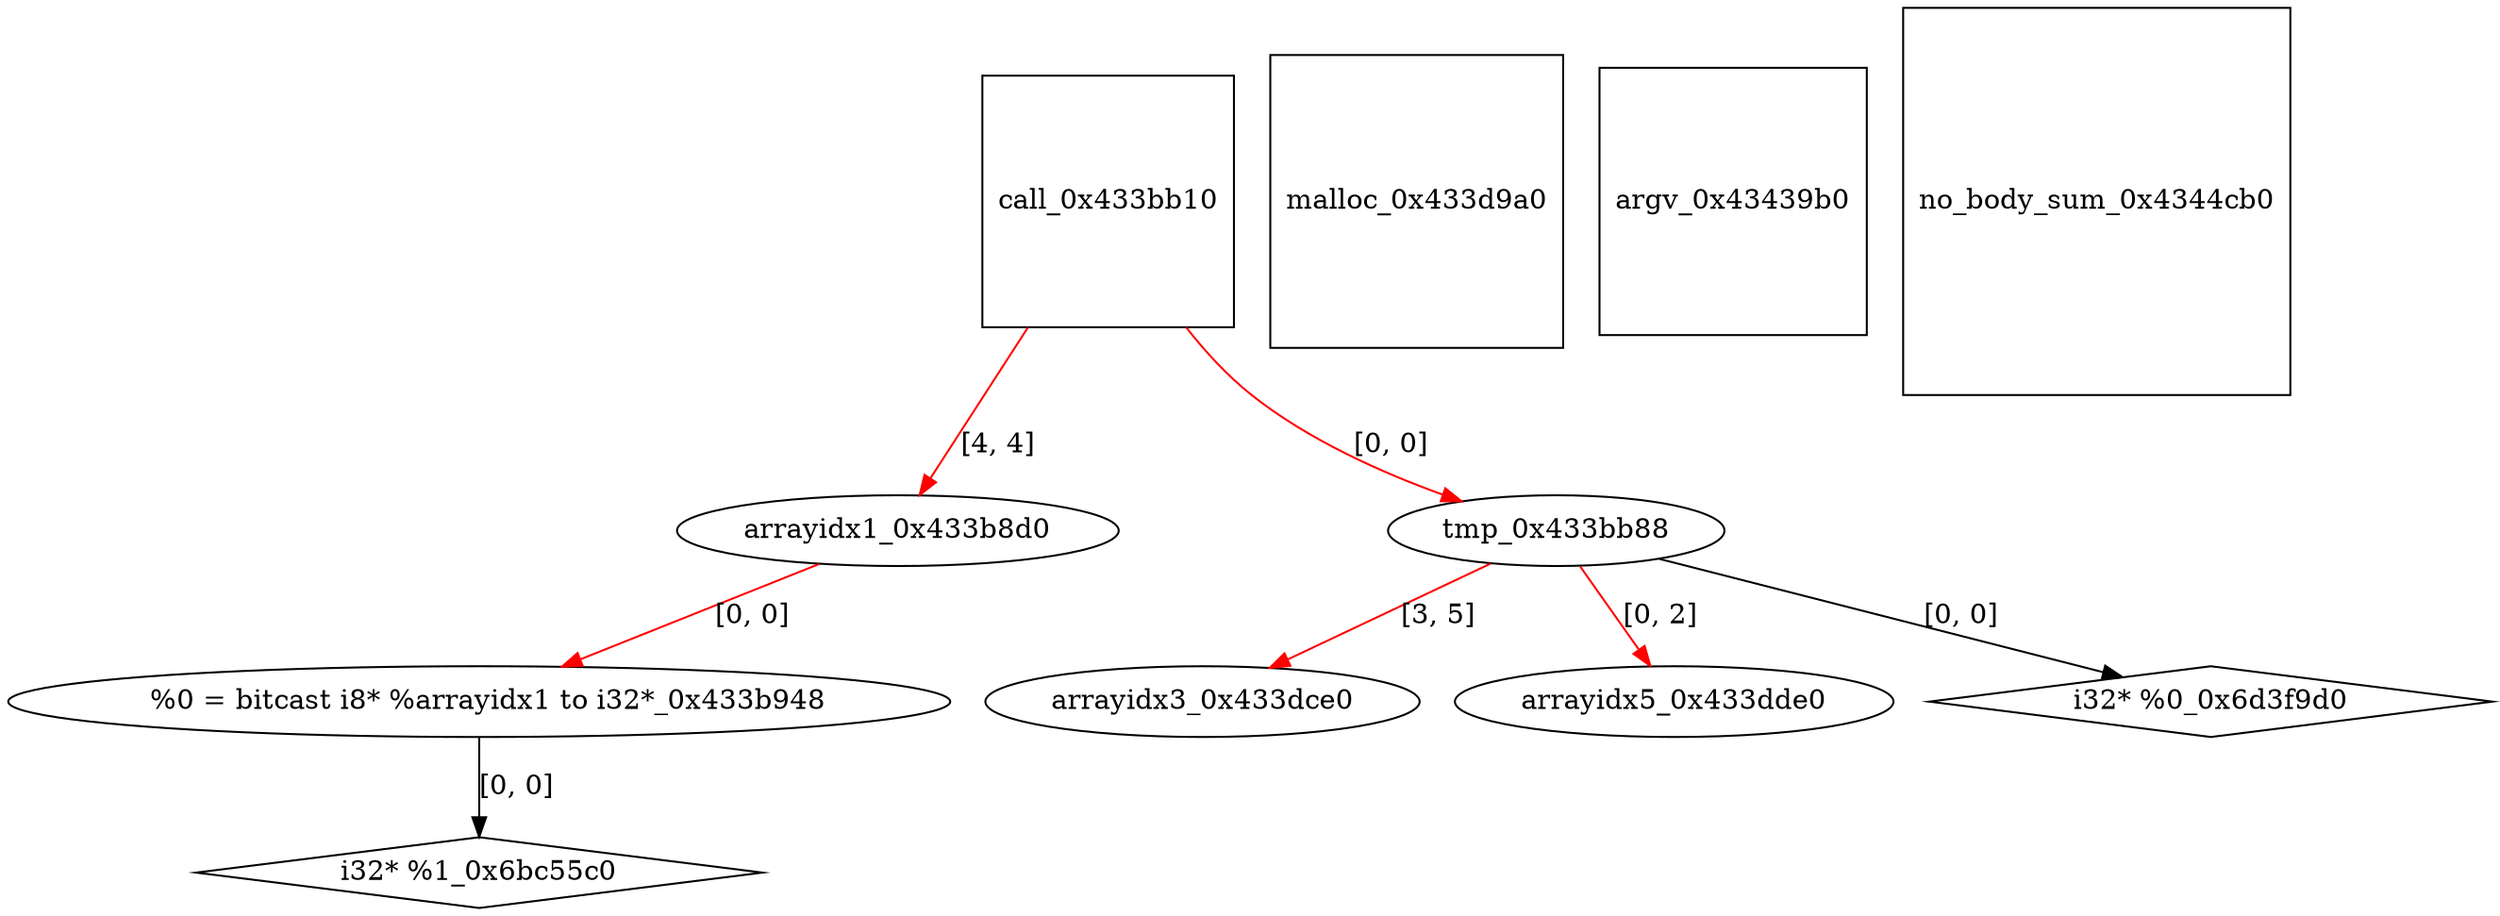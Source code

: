 digraph grafico {
"arrayidx1_0x433b8d0" [shape=ellipse];
"call_0x433bb10" -> "arrayidx1_0x433b8d0" [label="[4, 4]",color=red];
"  %0 = bitcast i8* %arrayidx1 to i32*_0x433b948" [shape=ellipse];
"arrayidx1_0x433b8d0" -> "  %0 = bitcast i8* %arrayidx1 to i32*_0x433b948" [label="[0, 0]",color=red];
"call_0x433bb10" [shape=square];
"tmp_0x433bb88" [shape=ellipse];
"call_0x433bb10" -> "tmp_0x433bb88" [label="[0, 0]",color=red];
"malloc_0x433d9a0" [shape=square];
"arrayidx3_0x433dce0" [shape=ellipse];
"tmp_0x433bb88" -> "arrayidx3_0x433dce0" [label="[3, 5]",color=red];
"arrayidx5_0x433dde0" [shape=ellipse];
"tmp_0x433bb88" -> "arrayidx5_0x433dde0" [label="[0, 2]",color=red];
"argv_0x43439b0" [shape=square];
"no_body_sum_0x4344cb0" [shape=square];
"i32* %1_0x6bc55c0" [shape=diamond];
"  %0 = bitcast i8* %arrayidx1 to i32*_0x433b948" -> "i32* %1_0x6bc55c0" [label="[0, 0]"];
"i32* %0_0x6d3f9d0" [shape=diamond];
"tmp_0x433bb88" -> "i32* %0_0x6d3f9d0" [label="[0, 0]"];
}